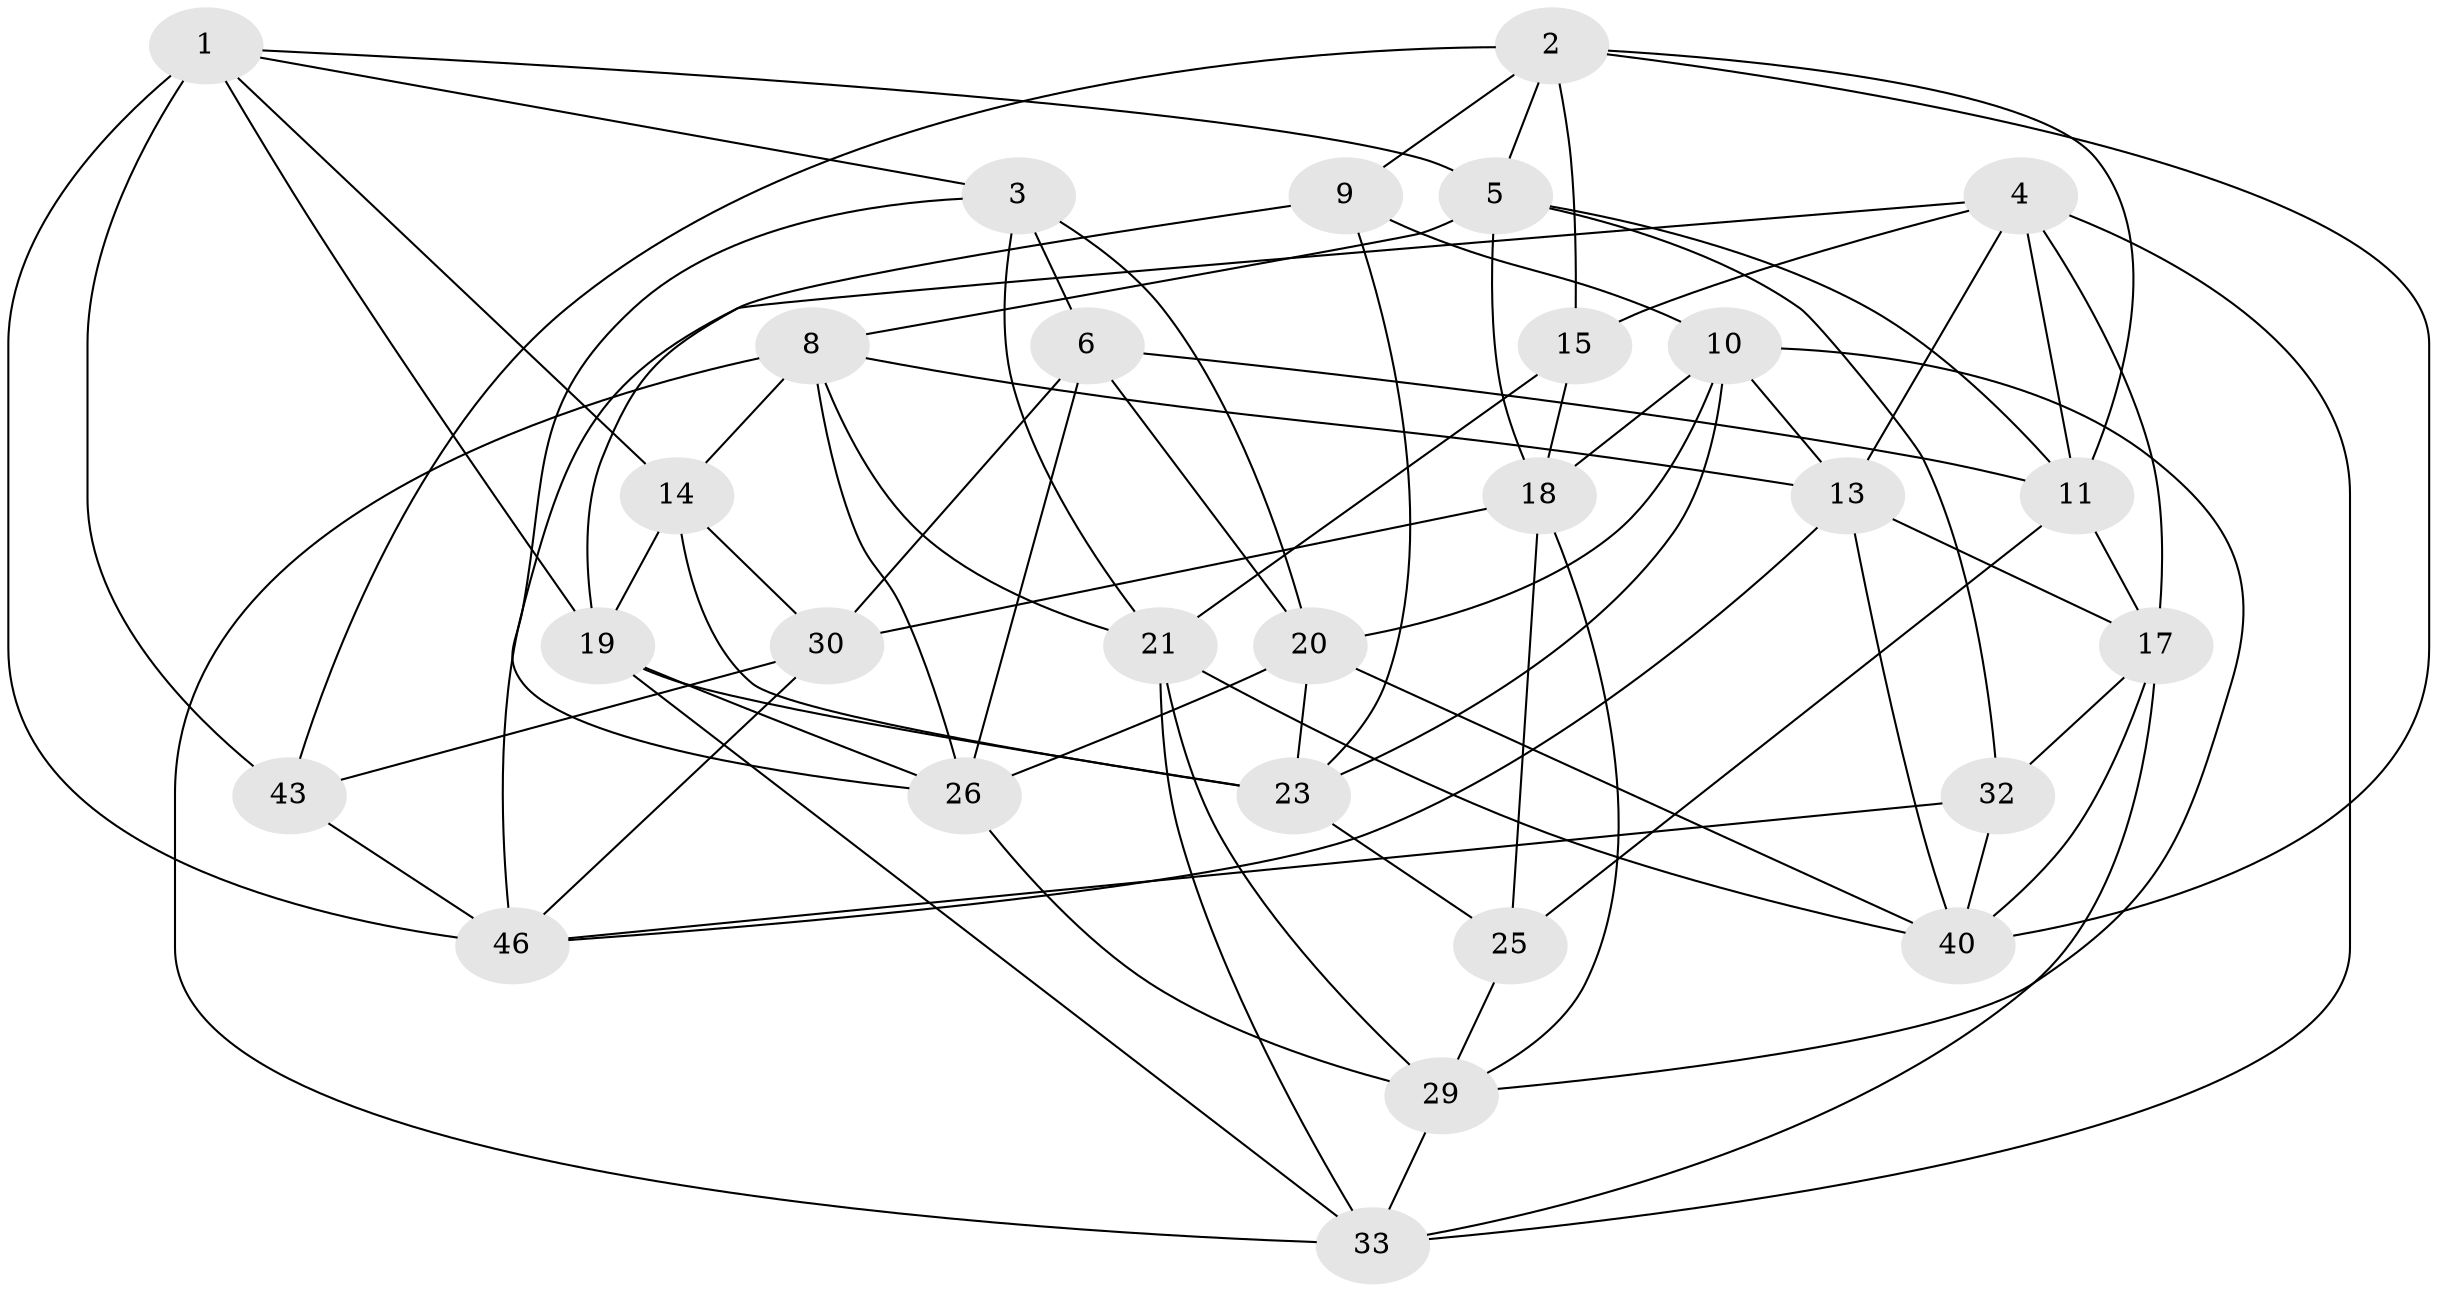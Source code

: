// original degree distribution, {4: 1.0}
// Generated by graph-tools (version 1.1) at 2025/11/02/27/25 16:11:49]
// undirected, 28 vertices, 77 edges
graph export_dot {
graph [start="1"]
  node [color=gray90,style=filled];
  1 [super="+16"];
  2 [super="+50"];
  3 [super="+7"];
  4 [super="+24"];
  5 [super="+12"];
  6 [super="+36"];
  8 [super="+41"];
  9;
  10 [super="+34"];
  11 [super="+22"];
  13 [super="+31"];
  14 [super="+49"];
  15;
  17 [super="+38"];
  18 [super="+37"];
  19 [super="+42"];
  20 [super="+28"];
  21 [super="+27"];
  23 [super="+51"];
  25;
  26 [super="+39"];
  29 [super="+44"];
  30 [super="+45"];
  32;
  33 [super="+35"];
  40 [super="+47"];
  43;
  46 [super="+48"];
  1 -- 19;
  1 -- 3;
  1 -- 43;
  1 -- 5;
  1 -- 46;
  1 -- 14;
  2 -- 43;
  2 -- 15;
  2 -- 9;
  2 -- 5;
  2 -- 11;
  2 -- 40;
  3 -- 20;
  3 -- 21;
  3 -- 6 [weight=2];
  3 -- 26;
  4 -- 46;
  4 -- 33;
  4 -- 15;
  4 -- 17;
  4 -- 11;
  4 -- 13;
  5 -- 8;
  5 -- 18;
  5 -- 32;
  5 -- 11;
  6 -- 11;
  6 -- 20;
  6 -- 26;
  6 -- 30;
  8 -- 21;
  8 -- 14;
  8 -- 33;
  8 -- 26;
  8 -- 13;
  9 -- 10;
  9 -- 23;
  9 -- 19;
  10 -- 13;
  10 -- 18;
  10 -- 20;
  10 -- 29;
  10 -- 23;
  11 -- 17;
  11 -- 25;
  13 -- 46;
  13 -- 40;
  13 -- 17;
  14 -- 30 [weight=2];
  14 -- 23;
  14 -- 19;
  15 -- 18;
  15 -- 21;
  17 -- 40;
  17 -- 33;
  17 -- 32;
  18 -- 25;
  18 -- 30;
  18 -- 29;
  19 -- 33;
  19 -- 26;
  19 -- 23;
  20 -- 23;
  20 -- 40;
  20 -- 26;
  21 -- 40;
  21 -- 33;
  21 -- 29;
  23 -- 25;
  25 -- 29;
  26 -- 29;
  29 -- 33;
  30 -- 43;
  30 -- 46;
  32 -- 46;
  32 -- 40;
  43 -- 46;
}
